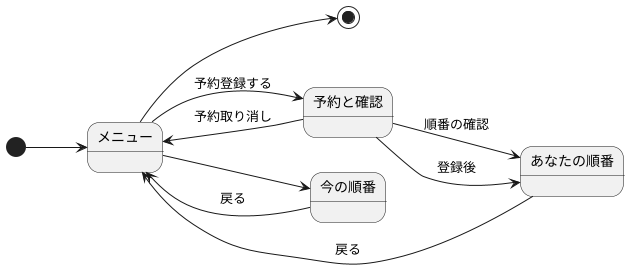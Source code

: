 @startuml
left to right direction   

[*] --> メニュー 
メニュー --> [*]

メニュー --> 予約と確認 :予約登録する
予約と確認 --> あなたの順番 :順番の確認
予約と確認 --> あなたの順番 :登録後

予約と確認 --> メニュー :予約取り消し

メニュー --> 今の順番
今の順番 --> メニュー :戻る
あなたの順番 --> メニュー :戻る
@enduml